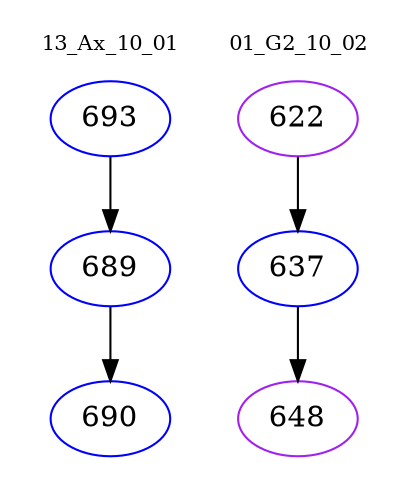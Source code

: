 digraph{
subgraph cluster_0 {
color = white
label = "13_Ax_10_01";
fontsize=10;
T0_693 [label="693", color="blue"]
T0_693 -> T0_689 [color="black"]
T0_689 [label="689", color="blue"]
T0_689 -> T0_690 [color="black"]
T0_690 [label="690", color="blue"]
}
subgraph cluster_1 {
color = white
label = "01_G2_10_02";
fontsize=10;
T1_622 [label="622", color="purple"]
T1_622 -> T1_637 [color="black"]
T1_637 [label="637", color="blue"]
T1_637 -> T1_648 [color="black"]
T1_648 [label="648", color="purple"]
}
}
